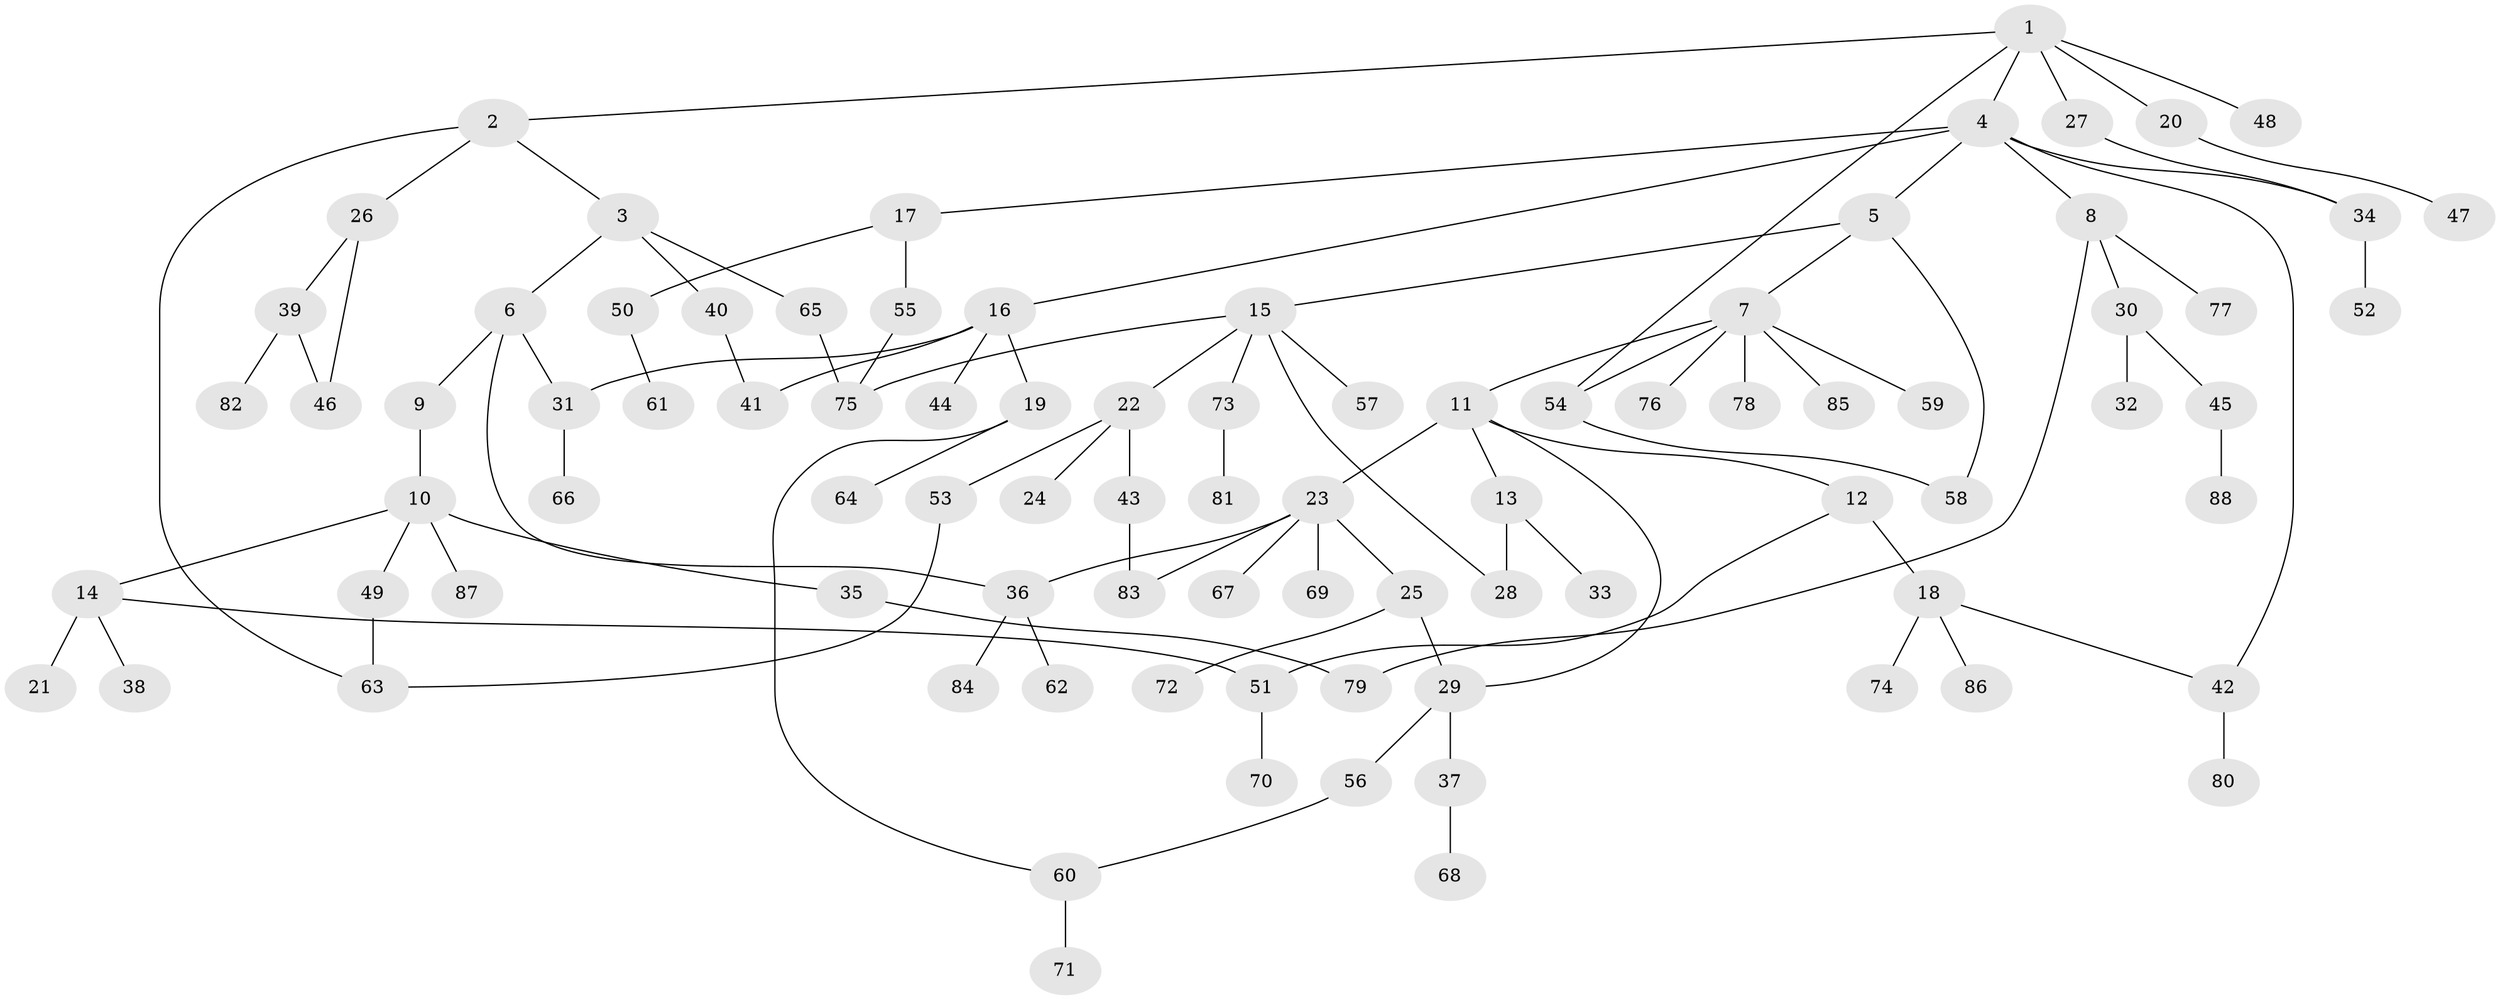 // coarse degree distribution, {8: 0.05, 4: 0.06666666666666667, 3: 0.15, 5: 0.05, 6: 0.05, 1: 0.4, 2: 0.23333333333333334}
// Generated by graph-tools (version 1.1) at 2025/41/03/06/25 10:41:25]
// undirected, 88 vertices, 105 edges
graph export_dot {
graph [start="1"]
  node [color=gray90,style=filled];
  1;
  2;
  3;
  4;
  5;
  6;
  7;
  8;
  9;
  10;
  11;
  12;
  13;
  14;
  15;
  16;
  17;
  18;
  19;
  20;
  21;
  22;
  23;
  24;
  25;
  26;
  27;
  28;
  29;
  30;
  31;
  32;
  33;
  34;
  35;
  36;
  37;
  38;
  39;
  40;
  41;
  42;
  43;
  44;
  45;
  46;
  47;
  48;
  49;
  50;
  51;
  52;
  53;
  54;
  55;
  56;
  57;
  58;
  59;
  60;
  61;
  62;
  63;
  64;
  65;
  66;
  67;
  68;
  69;
  70;
  71;
  72;
  73;
  74;
  75;
  76;
  77;
  78;
  79;
  80;
  81;
  82;
  83;
  84;
  85;
  86;
  87;
  88;
  1 -- 2;
  1 -- 4;
  1 -- 20;
  1 -- 27;
  1 -- 48;
  1 -- 54;
  2 -- 3;
  2 -- 26;
  2 -- 63;
  3 -- 6;
  3 -- 40;
  3 -- 65;
  4 -- 5;
  4 -- 8;
  4 -- 16;
  4 -- 17;
  4 -- 34;
  4 -- 42;
  5 -- 7;
  5 -- 15;
  5 -- 58;
  6 -- 9;
  6 -- 31;
  6 -- 36;
  7 -- 11;
  7 -- 54;
  7 -- 59;
  7 -- 76;
  7 -- 78;
  7 -- 85;
  8 -- 30;
  8 -- 77;
  8 -- 79;
  9 -- 10;
  10 -- 14;
  10 -- 35;
  10 -- 49;
  10 -- 87;
  11 -- 12;
  11 -- 13;
  11 -- 23;
  11 -- 29;
  12 -- 18;
  12 -- 51;
  13 -- 28;
  13 -- 33;
  14 -- 21;
  14 -- 38;
  14 -- 51;
  15 -- 22;
  15 -- 57;
  15 -- 73;
  15 -- 75;
  15 -- 28;
  16 -- 19;
  16 -- 41;
  16 -- 44;
  16 -- 31;
  17 -- 50;
  17 -- 55;
  18 -- 42;
  18 -- 74;
  18 -- 86;
  19 -- 60;
  19 -- 64;
  20 -- 47;
  22 -- 24;
  22 -- 43;
  22 -- 53;
  23 -- 25;
  23 -- 36;
  23 -- 67;
  23 -- 69;
  23 -- 83;
  25 -- 72;
  25 -- 29;
  26 -- 39;
  26 -- 46;
  27 -- 34;
  29 -- 37;
  29 -- 56;
  30 -- 32;
  30 -- 45;
  31 -- 66;
  34 -- 52;
  35 -- 79;
  36 -- 62;
  36 -- 84;
  37 -- 68;
  39 -- 82;
  39 -- 46;
  40 -- 41;
  42 -- 80;
  43 -- 83;
  45 -- 88;
  49 -- 63;
  50 -- 61;
  51 -- 70;
  53 -- 63;
  54 -- 58;
  55 -- 75;
  56 -- 60;
  60 -- 71;
  65 -- 75;
  73 -- 81;
}
